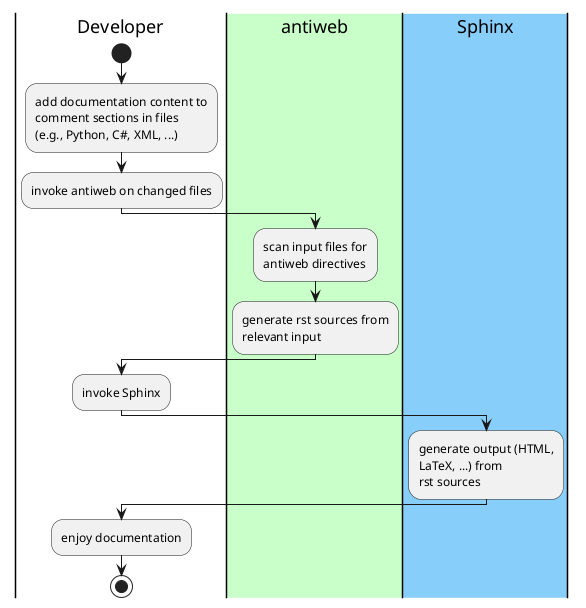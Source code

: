 @startuml
|Developer|
start
:add documentation content to
comment sections in files
(e.g., Python, C#, XML, ...);
:invoke antiweb on changed files;
|#TECHNOLOGY|antiweb|
:scan input files for
antiweb directives;
:generate rst sources from
relevant input;
|Developer|
:invoke Sphinx;
|#LightSkyBlue|Sphinx|
:generate output (HTML,
LaTeX, ...) from
rst sources;
|Developer|
:enjoy documentation;
stop
@enduml

